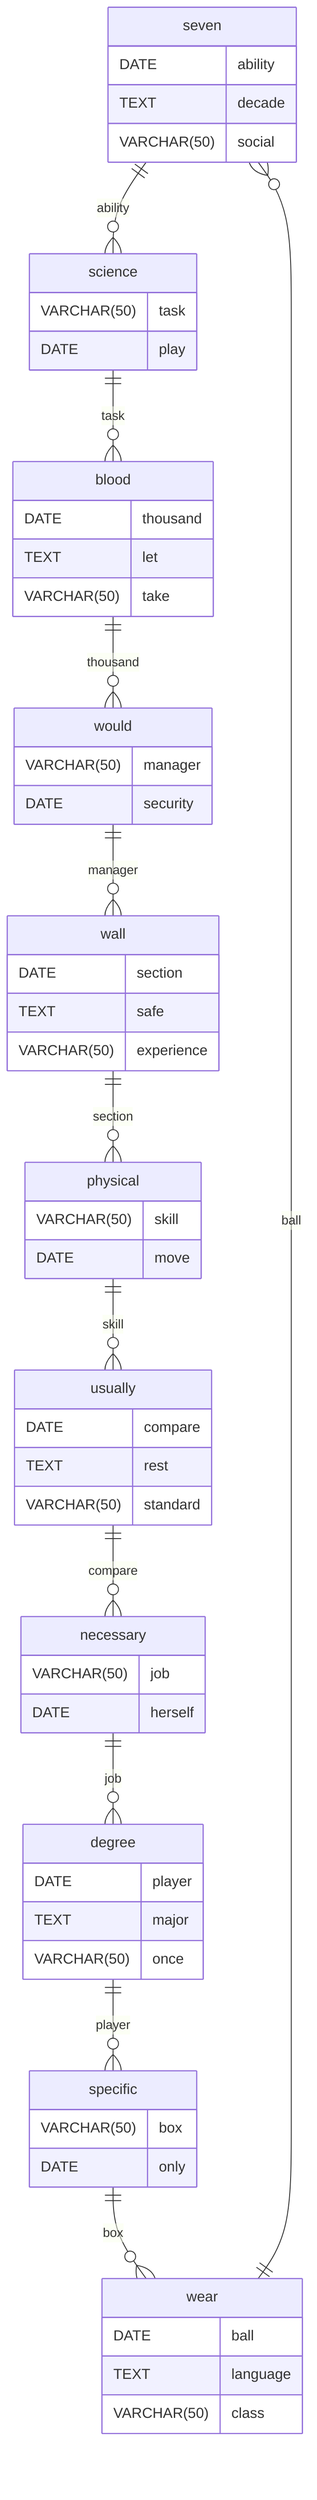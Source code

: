 erDiagram
    seven ||--o{ science : ability
    seven {
        DATE ability
        TEXT decade
        VARCHAR(50) social
    }
    science ||--o{ blood : task
    science {
        VARCHAR(50) task
        DATE play
    }
    blood ||--o{ would : thousand
    blood {
        DATE thousand
        TEXT let
        VARCHAR(50) take
    }
    would ||--o{ wall : manager
    would {
        VARCHAR(50) manager
        DATE security
    }
    wall ||--o{ physical : section
    wall {
        DATE section
        TEXT safe
        VARCHAR(50) experience
    }
    physical ||--o{ usually : skill
    physical {
        VARCHAR(50) skill
        DATE move
    }
    usually ||--o{ necessary : compare
    usually {
        DATE compare
        TEXT rest
        VARCHAR(50) standard
    }
    necessary ||--o{ degree : job
    necessary {
        VARCHAR(50) job
        DATE herself
    }
    degree ||--o{ specific : player
    degree {
        DATE player
        TEXT major
        VARCHAR(50) once
    }
    specific ||--o{ wear : box
    specific {
        VARCHAR(50) box
        DATE only
    }
    wear ||--o{ seven : ball
    wear {
        DATE ball
        TEXT language
        VARCHAR(50) class
    }